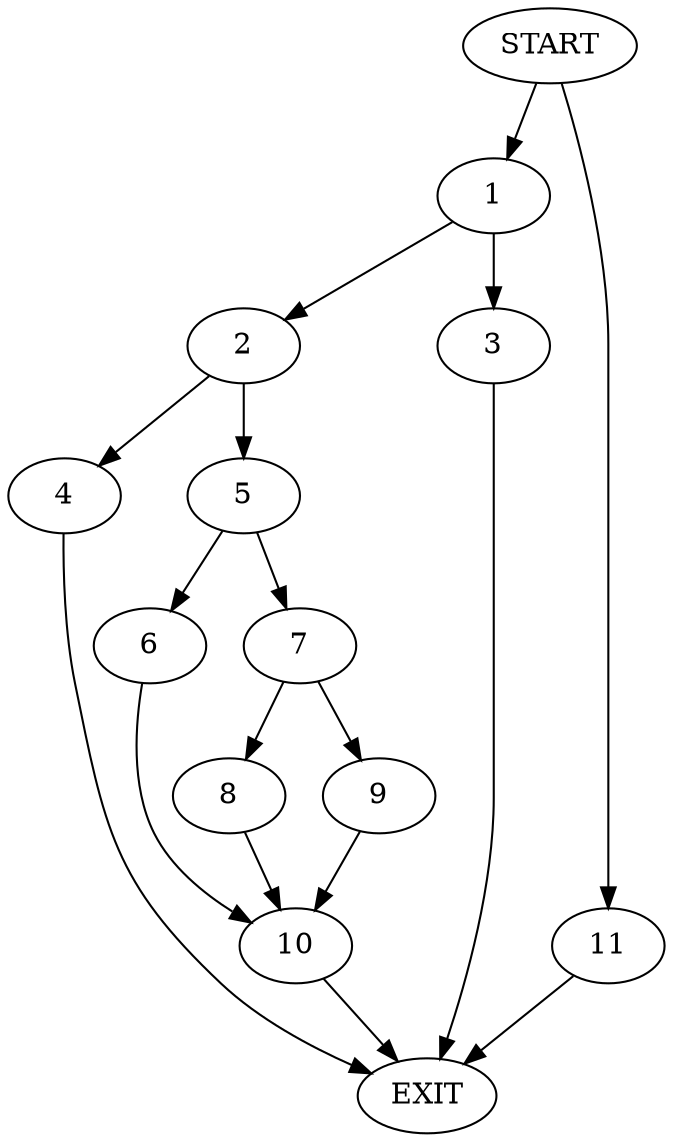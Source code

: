 digraph {
0 [label="START"]
12 [label="EXIT"]
0 -> 1
1 -> 2
1 -> 3
2 -> 4
2 -> 5
3 -> 12
4 -> 12
5 -> 6
5 -> 7
7 -> 8
7 -> 9
6 -> 10
10 -> 12
8 -> 10
9 -> 10
0 -> 11
11 -> 12
}
